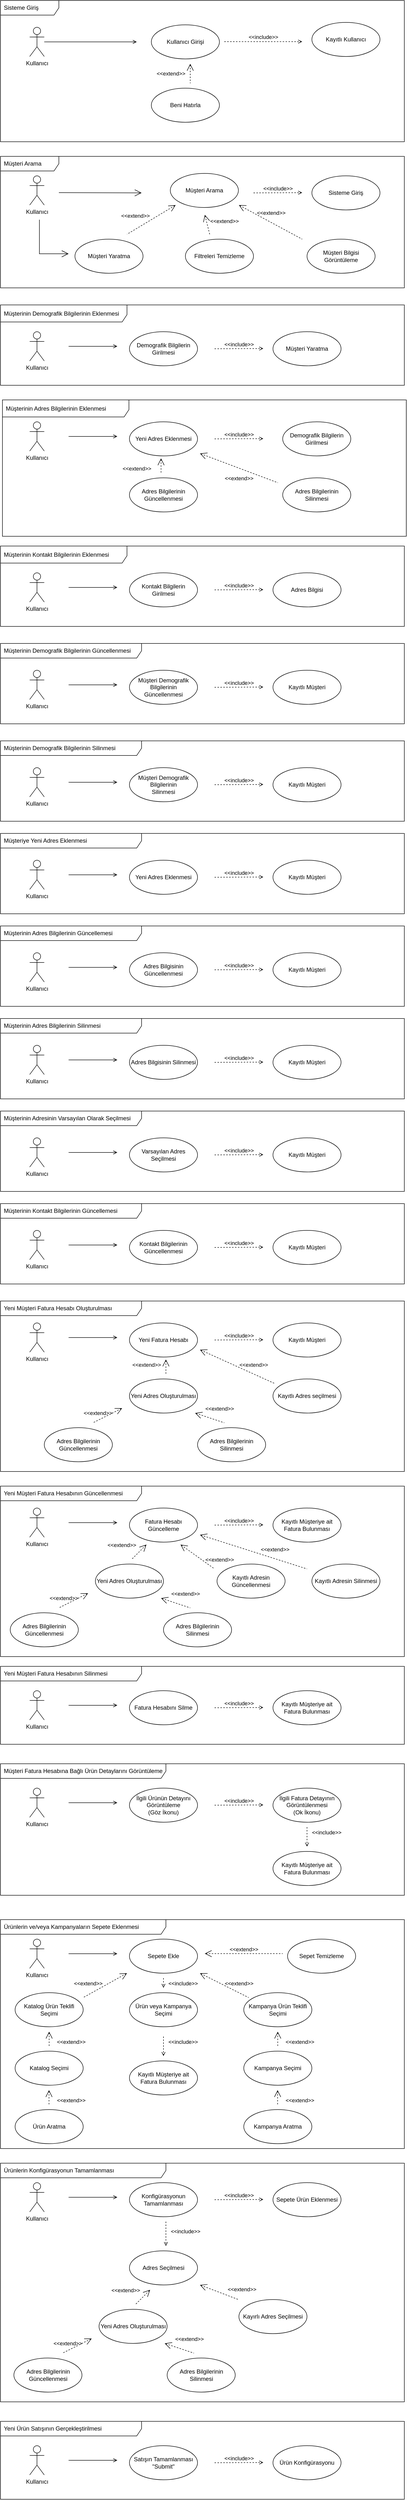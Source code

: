 <mxfile version="20.7.2" type="github">
  <diagram id="ET5Hn8V05vsVDeW5QQIa" name="Page-1">
    <mxGraphModel dx="1509" dy="2944" grid="1" gridSize="10" guides="1" tooltips="1" connect="1" arrows="1" fold="1" page="1" pageScale="1" pageWidth="850" pageHeight="1100" math="0" shadow="0">
      <root>
        <mxCell id="0" />
        <mxCell id="1" parent="0" />
        <mxCell id="RHdUkswQdlGe0OStJKvr-196" value="Yeni Ürün Satışının Gerçekleştirilmesi" style="shape=umlFrame;whiteSpace=wrap;html=1;width=290;height=30;boundedLbl=1;verticalAlign=middle;align=left;spacingLeft=5;" vertex="1" parent="1">
          <mxGeometry x="10" y="2800" width="830" height="160" as="geometry" />
        </mxCell>
        <mxCell id="RHdUkswQdlGe0OStJKvr-136" value="Müşteri Fatura Hesabına Bağlı Ürün Detaylarını Görüntüleme" style="shape=umlFrame;whiteSpace=wrap;html=1;width=340;height=30;boundedLbl=1;verticalAlign=middle;align=left;spacingLeft=5;" vertex="1" parent="1">
          <mxGeometry x="10" y="1450" width="830" height="270" as="geometry" />
        </mxCell>
        <mxCell id="RHdUkswQdlGe0OStJKvr-27" value="Müşterinin Demografik Bilgilerinin Eklenmesi" style="shape=umlFrame;whiteSpace=wrap;html=1;width=260;height=35;boundedLbl=1;verticalAlign=middle;align=left;spacingLeft=5;" vertex="1" parent="1">
          <mxGeometry x="10" y="-1545" width="830" height="165" as="geometry" />
        </mxCell>
        <mxCell id="RHdUkswQdlGe0OStJKvr-33" value="Müşterinin Adres Bilgilerinin Eklenmesi" style="shape=umlFrame;whiteSpace=wrap;html=1;width=260;height=35;boundedLbl=1;verticalAlign=middle;align=left;spacingLeft=5;" vertex="1" parent="1">
          <mxGeometry x="14" y="-1350" width="830" height="280" as="geometry" />
        </mxCell>
        <mxCell id="RHdUkswQdlGe0OStJKvr-1" value="Sisteme Giriş" style="shape=umlFrame;whiteSpace=wrap;html=1;width=120;height=30;boundedLbl=1;verticalAlign=middle;align=left;spacingLeft=5;" vertex="1" parent="1">
          <mxGeometry x="10" y="-2170" width="830" height="290" as="geometry" />
        </mxCell>
        <mxCell id="RHdUkswQdlGe0OStJKvr-2" style="edgeStyle=orthogonalEdgeStyle;rounded=0;orthogonalLoop=1;jettySize=auto;html=1;endArrow=open;endFill=0;" edge="1" parent="1" source="RHdUkswQdlGe0OStJKvr-3">
          <mxGeometry relative="1" as="geometry">
            <mxPoint x="290" y="-2085" as="targetPoint" />
          </mxGeometry>
        </mxCell>
        <mxCell id="RHdUkswQdlGe0OStJKvr-3" value="Kullanıcı" style="shape=umlActor;verticalLabelPosition=bottom;verticalAlign=top;html=1;" vertex="1" parent="1">
          <mxGeometry x="70" y="-2115" width="30" height="60" as="geometry" />
        </mxCell>
        <mxCell id="RHdUkswQdlGe0OStJKvr-6" value="&amp;lt;&amp;lt;extend&amp;gt;&amp;gt;" style="edgeStyle=none;html=1;startArrow=open;endArrow=none;startSize=12;verticalAlign=bottom;dashed=1;labelBackgroundColor=none;rounded=0;" edge="1" parent="1">
          <mxGeometry x="0.5" y="-40" width="160" relative="1" as="geometry">
            <mxPoint x="400" y="-2040" as="sourcePoint" />
            <mxPoint x="400" y="-2000" as="targetPoint" />
            <mxPoint y="-1" as="offset" />
          </mxGeometry>
        </mxCell>
        <mxCell id="RHdUkswQdlGe0OStJKvr-9" value="Müşteri Arama" style="shape=umlFrame;whiteSpace=wrap;html=1;width=120;height=30;boundedLbl=1;verticalAlign=middle;align=left;spacingLeft=5;" vertex="1" parent="1">
          <mxGeometry x="10" y="-1850" width="830" height="270" as="geometry" />
        </mxCell>
        <mxCell id="RHdUkswQdlGe0OStJKvr-10" value="Kullanıcı" style="shape=umlActor;verticalLabelPosition=bottom;verticalAlign=top;html=1;" vertex="1" parent="1">
          <mxGeometry x="70" y="-1810" width="30" height="60" as="geometry" />
        </mxCell>
        <mxCell id="RHdUkswQdlGe0OStJKvr-11" value="Müşteri Arama" style="ellipse;whiteSpace=wrap;html=1;" vertex="1" parent="1">
          <mxGeometry x="359" y="-1815" width="140" height="70" as="geometry" />
        </mxCell>
        <mxCell id="RHdUkswQdlGe0OStJKvr-12" value="Müşteri Yaratma" style="ellipse;whiteSpace=wrap;html=1;" vertex="1" parent="1">
          <mxGeometry x="163" y="-1680" width="140" height="70" as="geometry" />
        </mxCell>
        <mxCell id="RHdUkswQdlGe0OStJKvr-13" value="" style="endArrow=open;endFill=1;endSize=12;html=1;rounded=0;" edge="1" parent="1">
          <mxGeometry width="160" relative="1" as="geometry">
            <mxPoint x="130" y="-1775.5" as="sourcePoint" />
            <mxPoint x="300" y="-1775" as="targetPoint" />
          </mxGeometry>
        </mxCell>
        <mxCell id="RHdUkswQdlGe0OStJKvr-14" value="&amp;lt;&amp;lt;extend&amp;gt;&amp;gt;" style="edgeStyle=none;html=1;startArrow=open;endArrow=none;startSize=12;verticalAlign=bottom;dashed=1;labelBackgroundColor=none;rounded=0;" edge="1" parent="1">
          <mxGeometry x="0.489" y="-16" width="160" relative="1" as="geometry">
            <mxPoint x="370" y="-1750" as="sourcePoint" />
            <mxPoint x="270" y="-1690" as="targetPoint" />
            <mxPoint as="offset" />
          </mxGeometry>
        </mxCell>
        <mxCell id="RHdUkswQdlGe0OStJKvr-15" value="Sisteme Giriş" style="ellipse;whiteSpace=wrap;html=1;" vertex="1" parent="1">
          <mxGeometry x="650" y="-1810" width="140" height="70" as="geometry" />
        </mxCell>
        <mxCell id="RHdUkswQdlGe0OStJKvr-16" value="&amp;lt;&amp;lt;include&amp;gt;&amp;gt;" style="html=1;verticalAlign=bottom;labelBackgroundColor=none;endArrow=open;endFill=0;dashed=1;rounded=0;" edge="1" parent="1">
          <mxGeometry width="160" relative="1" as="geometry">
            <mxPoint x="530" y="-1775" as="sourcePoint" />
            <mxPoint x="630" y="-1775.5" as="targetPoint" />
          </mxGeometry>
        </mxCell>
        <mxCell id="RHdUkswQdlGe0OStJKvr-17" value="Müşteri Bilgisi Görüntüleme" style="ellipse;whiteSpace=wrap;html=1;" vertex="1" parent="1">
          <mxGeometry x="640" y="-1680" width="140" height="70" as="geometry" />
        </mxCell>
        <mxCell id="RHdUkswQdlGe0OStJKvr-18" value="&amp;lt;&amp;lt;extend&amp;gt;&amp;gt;" style="edgeStyle=none;html=1;startArrow=open;endArrow=none;startSize=12;verticalAlign=bottom;dashed=1;labelBackgroundColor=none;rounded=0;" edge="1" parent="1">
          <mxGeometry x="-0.053" y="9" width="160" relative="1" as="geometry">
            <mxPoint x="500" y="-1750" as="sourcePoint" />
            <mxPoint x="630" y="-1680" as="targetPoint" />
            <mxPoint as="offset" />
          </mxGeometry>
        </mxCell>
        <mxCell id="RHdUkswQdlGe0OStJKvr-19" value="Filtreleri Temizleme" style="ellipse;whiteSpace=wrap;html=1;" vertex="1" parent="1">
          <mxGeometry x="390" y="-1680" width="140" height="70" as="geometry" />
        </mxCell>
        <mxCell id="RHdUkswQdlGe0OStJKvr-20" value="&amp;lt;&amp;lt;extend&amp;gt;&amp;gt;" style="edgeStyle=none;html=1;startArrow=open;endArrow=none;startSize=12;verticalAlign=bottom;dashed=1;labelBackgroundColor=none;rounded=0;" edge="1" parent="1">
          <mxGeometry x="0.51" y="33" width="160" relative="1" as="geometry">
            <mxPoint x="430" y="-1730" as="sourcePoint" />
            <mxPoint x="440" y="-1690" as="targetPoint" />
            <mxPoint as="offset" />
          </mxGeometry>
        </mxCell>
        <mxCell id="RHdUkswQdlGe0OStJKvr-21" value="" style="endArrow=open;endFill=1;endSize=12;html=1;rounded=0;" edge="1" parent="1">
          <mxGeometry width="160" relative="1" as="geometry">
            <mxPoint x="90" y="-1720" as="sourcePoint" />
            <mxPoint x="150" y="-1650" as="targetPoint" />
            <Array as="points">
              <mxPoint x="90" y="-1650" />
            </Array>
          </mxGeometry>
        </mxCell>
        <mxCell id="RHdUkswQdlGe0OStJKvr-22" value="Kullanıcı" style="shape=umlActor;verticalLabelPosition=bottom;verticalAlign=top;html=1;" vertex="1" parent="1">
          <mxGeometry x="70" y="-1490" width="30" height="60" as="geometry" />
        </mxCell>
        <mxCell id="RHdUkswQdlGe0OStJKvr-23" value="Demografik Bilgilerin Girilmesi" style="ellipse;whiteSpace=wrap;html=1;" vertex="1" parent="1">
          <mxGeometry x="275" y="-1490" width="140" height="70" as="geometry" />
        </mxCell>
        <mxCell id="RHdUkswQdlGe0OStJKvr-24" value="Müşteri Yaratma" style="ellipse;whiteSpace=wrap;html=1;" vertex="1" parent="1">
          <mxGeometry x="570" y="-1490" width="140" height="70" as="geometry" />
        </mxCell>
        <mxCell id="RHdUkswQdlGe0OStJKvr-25" value="&amp;lt;&amp;lt;include&amp;gt;&amp;gt;" style="html=1;verticalAlign=bottom;labelBackgroundColor=none;endArrow=open;endFill=0;dashed=1;rounded=0;" edge="1" parent="1">
          <mxGeometry width="160" relative="1" as="geometry">
            <mxPoint x="450" y="-1455" as="sourcePoint" />
            <mxPoint x="550" y="-1455.5" as="targetPoint" />
          </mxGeometry>
        </mxCell>
        <mxCell id="RHdUkswQdlGe0OStJKvr-26" style="edgeStyle=orthogonalEdgeStyle;rounded=0;orthogonalLoop=1;jettySize=auto;html=1;endArrow=open;endFill=0;" edge="1" parent="1">
          <mxGeometry relative="1" as="geometry">
            <mxPoint x="150" y="-1460" as="sourcePoint" />
            <mxPoint x="250" y="-1460" as="targetPoint" />
            <Array as="points">
              <mxPoint x="190" y="-1460" />
              <mxPoint x="190" y="-1460" />
            </Array>
          </mxGeometry>
        </mxCell>
        <mxCell id="RHdUkswQdlGe0OStJKvr-28" value="Kullanıcı" style="shape=umlActor;verticalLabelPosition=bottom;verticalAlign=top;html=1;" vertex="1" parent="1">
          <mxGeometry x="70" y="-1305" width="30" height="60" as="geometry" />
        </mxCell>
        <mxCell id="RHdUkswQdlGe0OStJKvr-29" value="Yeni Adres Eklenmesi" style="ellipse;whiteSpace=wrap;html=1;" vertex="1" parent="1">
          <mxGeometry x="275" y="-1305" width="140" height="70" as="geometry" />
        </mxCell>
        <mxCell id="RHdUkswQdlGe0OStJKvr-31" value="&amp;lt;&amp;lt;include&amp;gt;&amp;gt;" style="html=1;verticalAlign=bottom;labelBackgroundColor=none;endArrow=open;endFill=0;dashed=1;rounded=0;" edge="1" parent="1">
          <mxGeometry width="160" relative="1" as="geometry">
            <mxPoint x="450" y="-1270" as="sourcePoint" />
            <mxPoint x="550" y="-1270.5" as="targetPoint" />
          </mxGeometry>
        </mxCell>
        <mxCell id="RHdUkswQdlGe0OStJKvr-32" style="edgeStyle=orthogonalEdgeStyle;rounded=0;orthogonalLoop=1;jettySize=auto;html=1;endArrow=open;endFill=0;" edge="1" parent="1">
          <mxGeometry relative="1" as="geometry">
            <mxPoint x="150" y="-1275" as="sourcePoint" />
            <mxPoint x="250" y="-1275" as="targetPoint" />
            <Array as="points">
              <mxPoint x="190" y="-1275" />
              <mxPoint x="190" y="-1275" />
            </Array>
          </mxGeometry>
        </mxCell>
        <mxCell id="RHdUkswQdlGe0OStJKvr-34" value="Demografik Bilgilerin Girilmesi" style="ellipse;whiteSpace=wrap;html=1;" vertex="1" parent="1">
          <mxGeometry x="590" y="-1305" width="140" height="70" as="geometry" />
        </mxCell>
        <mxCell id="RHdUkswQdlGe0OStJKvr-35" value="Adres Bilgilerinin Güncellenmesi" style="ellipse;whiteSpace=wrap;html=1;" vertex="1" parent="1">
          <mxGeometry x="275" y="-1190" width="140" height="70" as="geometry" />
        </mxCell>
        <mxCell id="RHdUkswQdlGe0OStJKvr-36" value="Adres Bilgilerinin Silinmesi" style="ellipse;whiteSpace=wrap;html=1;" vertex="1" parent="1">
          <mxGeometry x="590" y="-1190" width="140" height="70" as="geometry" />
        </mxCell>
        <mxCell id="RHdUkswQdlGe0OStJKvr-38" value="&amp;lt;&amp;lt;extend&amp;gt;&amp;gt;" style="edgeStyle=none;html=1;startArrow=open;endArrow=none;startSize=12;verticalAlign=bottom;dashed=1;labelBackgroundColor=none;rounded=0;" edge="1" parent="1">
          <mxGeometry x="1" y="-50" width="160" relative="1" as="geometry">
            <mxPoint x="340" y="-1230" as="sourcePoint" />
            <mxPoint x="340" y="-1200" as="targetPoint" />
            <mxPoint as="offset" />
          </mxGeometry>
        </mxCell>
        <mxCell id="RHdUkswQdlGe0OStJKvr-40" value="&amp;lt;&amp;lt;extend&amp;gt;&amp;gt;" style="edgeStyle=none;html=1;startArrow=open;endArrow=none;startSize=12;verticalAlign=bottom;dashed=1;labelBackgroundColor=none;rounded=0;" edge="1" parent="1">
          <mxGeometry x="0.123" y="-28" width="160" relative="1" as="geometry">
            <mxPoint x="420" y="-1240" as="sourcePoint" />
            <mxPoint x="580" y="-1180" as="targetPoint" />
            <mxPoint as="offset" />
          </mxGeometry>
        </mxCell>
        <mxCell id="RHdUkswQdlGe0OStJKvr-41" value="Müşterinin Kontakt Bilgilerinin Eklenmesi" style="shape=umlFrame;whiteSpace=wrap;html=1;width=260;height=35;boundedLbl=1;verticalAlign=middle;align=left;spacingLeft=5;" vertex="1" parent="1">
          <mxGeometry x="10" y="-1050" width="830" height="165" as="geometry" />
        </mxCell>
        <mxCell id="RHdUkswQdlGe0OStJKvr-42" value="Kullanıcı" style="shape=umlActor;verticalLabelPosition=bottom;verticalAlign=top;html=1;" vertex="1" parent="1">
          <mxGeometry x="70" y="-995" width="30" height="60" as="geometry" />
        </mxCell>
        <mxCell id="RHdUkswQdlGe0OStJKvr-43" value="Kontakt Bilgilerin Girilmesi" style="ellipse;whiteSpace=wrap;html=1;" vertex="1" parent="1">
          <mxGeometry x="275" y="-995" width="140" height="70" as="geometry" />
        </mxCell>
        <mxCell id="RHdUkswQdlGe0OStJKvr-44" value="Adres Bilgisi" style="ellipse;whiteSpace=wrap;html=1;" vertex="1" parent="1">
          <mxGeometry x="570" y="-995" width="140" height="70" as="geometry" />
        </mxCell>
        <mxCell id="RHdUkswQdlGe0OStJKvr-45" value="&amp;lt;&amp;lt;include&amp;gt;&amp;gt;" style="html=1;verticalAlign=bottom;labelBackgroundColor=none;endArrow=open;endFill=0;dashed=1;rounded=0;" edge="1" parent="1">
          <mxGeometry width="160" relative="1" as="geometry">
            <mxPoint x="450" y="-960" as="sourcePoint" />
            <mxPoint x="550" y="-960.5" as="targetPoint" />
          </mxGeometry>
        </mxCell>
        <mxCell id="RHdUkswQdlGe0OStJKvr-46" style="edgeStyle=orthogonalEdgeStyle;rounded=0;orthogonalLoop=1;jettySize=auto;html=1;endArrow=open;endFill=0;" edge="1" parent="1">
          <mxGeometry relative="1" as="geometry">
            <mxPoint x="150" y="-965" as="sourcePoint" />
            <mxPoint x="250" y="-965" as="targetPoint" />
            <Array as="points">
              <mxPoint x="190" y="-965" />
              <mxPoint x="190" y="-965" />
            </Array>
          </mxGeometry>
        </mxCell>
        <mxCell id="RHdUkswQdlGe0OStJKvr-47" value="Müşterinin Demografik Bilgilerinin Güncellenmesi" style="shape=umlFrame;whiteSpace=wrap;html=1;width=290;height=30;boundedLbl=1;verticalAlign=middle;align=left;spacingLeft=5;" vertex="1" parent="1">
          <mxGeometry x="10" y="-850" width="830" height="165" as="geometry" />
        </mxCell>
        <mxCell id="RHdUkswQdlGe0OStJKvr-48" value="Kullanıcı" style="shape=umlActor;verticalLabelPosition=bottom;verticalAlign=top;html=1;" vertex="1" parent="1">
          <mxGeometry x="70" y="-795" width="30" height="60" as="geometry" />
        </mxCell>
        <mxCell id="RHdUkswQdlGe0OStJKvr-49" value="Müşteri Demografik Bilgilerinin &lt;br&gt;Güncellenmesi" style="ellipse;whiteSpace=wrap;html=1;" vertex="1" parent="1">
          <mxGeometry x="275" y="-795" width="140" height="70" as="geometry" />
        </mxCell>
        <mxCell id="RHdUkswQdlGe0OStJKvr-50" value="Kayıtlı Müşteri" style="ellipse;whiteSpace=wrap;html=1;" vertex="1" parent="1">
          <mxGeometry x="570" y="-795" width="140" height="70" as="geometry" />
        </mxCell>
        <mxCell id="RHdUkswQdlGe0OStJKvr-51" value="&amp;lt;&amp;lt;include&amp;gt;&amp;gt;" style="html=1;verticalAlign=bottom;labelBackgroundColor=none;endArrow=open;endFill=0;dashed=1;rounded=0;" edge="1" parent="1">
          <mxGeometry width="160" relative="1" as="geometry">
            <mxPoint x="450" y="-760" as="sourcePoint" />
            <mxPoint x="550" y="-760.5" as="targetPoint" />
          </mxGeometry>
        </mxCell>
        <mxCell id="RHdUkswQdlGe0OStJKvr-52" style="edgeStyle=orthogonalEdgeStyle;rounded=0;orthogonalLoop=1;jettySize=auto;html=1;endArrow=open;endFill=0;" edge="1" parent="1">
          <mxGeometry relative="1" as="geometry">
            <mxPoint x="150" y="-765" as="sourcePoint" />
            <mxPoint x="250" y="-765" as="targetPoint" />
            <Array as="points">
              <mxPoint x="190" y="-765" />
              <mxPoint x="190" y="-765" />
            </Array>
          </mxGeometry>
        </mxCell>
        <mxCell id="RHdUkswQdlGe0OStJKvr-53" value="Müşterinin Demografik Bilgilerinin Silinmesi" style="shape=umlFrame;whiteSpace=wrap;html=1;width=290;height=30;boundedLbl=1;verticalAlign=middle;align=left;spacingLeft=5;" vertex="1" parent="1">
          <mxGeometry x="10" y="-650" width="830" height="165" as="geometry" />
        </mxCell>
        <mxCell id="RHdUkswQdlGe0OStJKvr-54" value="Kullanıcı" style="shape=umlActor;verticalLabelPosition=bottom;verticalAlign=top;html=1;" vertex="1" parent="1">
          <mxGeometry x="70" y="-595" width="30" height="60" as="geometry" />
        </mxCell>
        <mxCell id="RHdUkswQdlGe0OStJKvr-55" value="Müşteri Demografik Bilgilerinin &lt;br&gt;Silinmesi" style="ellipse;whiteSpace=wrap;html=1;" vertex="1" parent="1">
          <mxGeometry x="275" y="-595" width="140" height="70" as="geometry" />
        </mxCell>
        <mxCell id="RHdUkswQdlGe0OStJKvr-56" value="Kayıtlı Müşteri" style="ellipse;whiteSpace=wrap;html=1;" vertex="1" parent="1">
          <mxGeometry x="570" y="-595" width="140" height="70" as="geometry" />
        </mxCell>
        <mxCell id="RHdUkswQdlGe0OStJKvr-57" value="&amp;lt;&amp;lt;include&amp;gt;&amp;gt;" style="html=1;verticalAlign=bottom;labelBackgroundColor=none;endArrow=open;endFill=0;dashed=1;rounded=0;" edge="1" parent="1">
          <mxGeometry width="160" relative="1" as="geometry">
            <mxPoint x="450" y="-560" as="sourcePoint" />
            <mxPoint x="550" y="-560.5" as="targetPoint" />
          </mxGeometry>
        </mxCell>
        <mxCell id="RHdUkswQdlGe0OStJKvr-58" style="edgeStyle=orthogonalEdgeStyle;rounded=0;orthogonalLoop=1;jettySize=auto;html=1;endArrow=open;endFill=0;" edge="1" parent="1">
          <mxGeometry relative="1" as="geometry">
            <mxPoint x="150" y="-565" as="sourcePoint" />
            <mxPoint x="250" y="-565" as="targetPoint" />
            <Array as="points">
              <mxPoint x="190" y="-565" />
              <mxPoint x="190" y="-565" />
            </Array>
          </mxGeometry>
        </mxCell>
        <mxCell id="RHdUkswQdlGe0OStJKvr-59" value="Müşteriye Yeni Adres Eklenmesi" style="shape=umlFrame;whiteSpace=wrap;html=1;width=290;height=30;boundedLbl=1;verticalAlign=middle;align=left;spacingLeft=5;" vertex="1" parent="1">
          <mxGeometry x="10" y="-460" width="830" height="165" as="geometry" />
        </mxCell>
        <mxCell id="RHdUkswQdlGe0OStJKvr-60" value="Kullanıcı" style="shape=umlActor;verticalLabelPosition=bottom;verticalAlign=top;html=1;" vertex="1" parent="1">
          <mxGeometry x="70" y="-405" width="30" height="60" as="geometry" />
        </mxCell>
        <mxCell id="RHdUkswQdlGe0OStJKvr-61" value="Yeni Adres Eklenmesi" style="ellipse;whiteSpace=wrap;html=1;" vertex="1" parent="1">
          <mxGeometry x="275" y="-405" width="140" height="70" as="geometry" />
        </mxCell>
        <mxCell id="RHdUkswQdlGe0OStJKvr-62" value="Kayıtlı Müşteri" style="ellipse;whiteSpace=wrap;html=1;" vertex="1" parent="1">
          <mxGeometry x="570" y="-405" width="140" height="70" as="geometry" />
        </mxCell>
        <mxCell id="RHdUkswQdlGe0OStJKvr-63" value="&amp;lt;&amp;lt;include&amp;gt;&amp;gt;" style="html=1;verticalAlign=bottom;labelBackgroundColor=none;endArrow=open;endFill=0;dashed=1;rounded=0;" edge="1" parent="1">
          <mxGeometry width="160" relative="1" as="geometry">
            <mxPoint x="450" y="-370" as="sourcePoint" />
            <mxPoint x="550" y="-370.5" as="targetPoint" />
          </mxGeometry>
        </mxCell>
        <mxCell id="RHdUkswQdlGe0OStJKvr-64" style="edgeStyle=orthogonalEdgeStyle;rounded=0;orthogonalLoop=1;jettySize=auto;html=1;endArrow=open;endFill=0;" edge="1" parent="1">
          <mxGeometry relative="1" as="geometry">
            <mxPoint x="150" y="-375" as="sourcePoint" />
            <mxPoint x="250" y="-375" as="targetPoint" />
            <Array as="points">
              <mxPoint x="190" y="-375" />
              <mxPoint x="190" y="-375" />
            </Array>
          </mxGeometry>
        </mxCell>
        <mxCell id="RHdUkswQdlGe0OStJKvr-71" value="Müşterinin Adres Bilgilerinin Güncellemesi" style="shape=umlFrame;whiteSpace=wrap;html=1;width=290;height=30;boundedLbl=1;verticalAlign=middle;align=left;spacingLeft=5;" vertex="1" parent="1">
          <mxGeometry x="10" y="-270" width="830" height="165" as="geometry" />
        </mxCell>
        <mxCell id="RHdUkswQdlGe0OStJKvr-72" value="Kullanıcı" style="shape=umlActor;verticalLabelPosition=bottom;verticalAlign=top;html=1;" vertex="1" parent="1">
          <mxGeometry x="70" y="-215" width="30" height="60" as="geometry" />
        </mxCell>
        <mxCell id="RHdUkswQdlGe0OStJKvr-73" value="Adres Bilgisinin Güncellenmesi" style="ellipse;whiteSpace=wrap;html=1;" vertex="1" parent="1">
          <mxGeometry x="275" y="-215" width="140" height="70" as="geometry" />
        </mxCell>
        <mxCell id="RHdUkswQdlGe0OStJKvr-74" value="Kayıtlı Müşteri" style="ellipse;whiteSpace=wrap;html=1;" vertex="1" parent="1">
          <mxGeometry x="570" y="-215" width="140" height="70" as="geometry" />
        </mxCell>
        <mxCell id="RHdUkswQdlGe0OStJKvr-75" value="&amp;lt;&amp;lt;include&amp;gt;&amp;gt;" style="html=1;verticalAlign=bottom;labelBackgroundColor=none;endArrow=open;endFill=0;dashed=1;rounded=0;" edge="1" parent="1">
          <mxGeometry width="160" relative="1" as="geometry">
            <mxPoint x="450" y="-180" as="sourcePoint" />
            <mxPoint x="550" y="-180.5" as="targetPoint" />
          </mxGeometry>
        </mxCell>
        <mxCell id="RHdUkswQdlGe0OStJKvr-76" style="edgeStyle=orthogonalEdgeStyle;rounded=0;orthogonalLoop=1;jettySize=auto;html=1;endArrow=open;endFill=0;" edge="1" parent="1">
          <mxGeometry relative="1" as="geometry">
            <mxPoint x="150" y="-185" as="sourcePoint" />
            <mxPoint x="250" y="-185" as="targetPoint" />
            <Array as="points">
              <mxPoint x="190" y="-185" />
              <mxPoint x="190" y="-185" />
            </Array>
          </mxGeometry>
        </mxCell>
        <mxCell id="RHdUkswQdlGe0OStJKvr-77" value="Müşterinin Adres Bilgilerinin Silinmesi" style="shape=umlFrame;whiteSpace=wrap;html=1;width=290;height=30;boundedLbl=1;verticalAlign=middle;align=left;spacingLeft=5;" vertex="1" parent="1">
          <mxGeometry x="10" y="-80" width="830" height="165" as="geometry" />
        </mxCell>
        <mxCell id="RHdUkswQdlGe0OStJKvr-78" value="Kullanıcı" style="shape=umlActor;verticalLabelPosition=bottom;verticalAlign=top;html=1;" vertex="1" parent="1">
          <mxGeometry x="70" y="-25" width="30" height="60" as="geometry" />
        </mxCell>
        <mxCell id="RHdUkswQdlGe0OStJKvr-79" value="Adres Bilgisinin Silinmesi" style="ellipse;whiteSpace=wrap;html=1;" vertex="1" parent="1">
          <mxGeometry x="275" y="-25" width="140" height="70" as="geometry" />
        </mxCell>
        <mxCell id="RHdUkswQdlGe0OStJKvr-80" value="Kayıtlı Müşteri" style="ellipse;whiteSpace=wrap;html=1;" vertex="1" parent="1">
          <mxGeometry x="570" y="-25" width="140" height="70" as="geometry" />
        </mxCell>
        <mxCell id="RHdUkswQdlGe0OStJKvr-81" value="&amp;lt;&amp;lt;include&amp;gt;&amp;gt;" style="html=1;verticalAlign=bottom;labelBackgroundColor=none;endArrow=open;endFill=0;dashed=1;rounded=0;" edge="1" parent="1">
          <mxGeometry width="160" relative="1" as="geometry">
            <mxPoint x="450" y="10" as="sourcePoint" />
            <mxPoint x="550" y="9.5" as="targetPoint" />
          </mxGeometry>
        </mxCell>
        <mxCell id="RHdUkswQdlGe0OStJKvr-82" style="edgeStyle=orthogonalEdgeStyle;rounded=0;orthogonalLoop=1;jettySize=auto;html=1;endArrow=open;endFill=0;" edge="1" parent="1">
          <mxGeometry relative="1" as="geometry">
            <mxPoint x="150" y="5" as="sourcePoint" />
            <mxPoint x="250" y="5" as="targetPoint" />
            <Array as="points">
              <mxPoint x="190" y="5" />
              <mxPoint x="190" y="5" />
            </Array>
          </mxGeometry>
        </mxCell>
        <mxCell id="RHdUkswQdlGe0OStJKvr-83" value="Müşterinin Adresinin Varsayılan Olarak Seçilmesi" style="shape=umlFrame;whiteSpace=wrap;html=1;width=290;height=30;boundedLbl=1;verticalAlign=middle;align=left;spacingLeft=5;" vertex="1" parent="1">
          <mxGeometry x="10" y="110" width="830" height="165" as="geometry" />
        </mxCell>
        <mxCell id="RHdUkswQdlGe0OStJKvr-84" value="Kullanıcı" style="shape=umlActor;verticalLabelPosition=bottom;verticalAlign=top;html=1;" vertex="1" parent="1">
          <mxGeometry x="70" y="165" width="30" height="60" as="geometry" />
        </mxCell>
        <mxCell id="RHdUkswQdlGe0OStJKvr-85" value="Varsayılan Adres Seçilmesi" style="ellipse;whiteSpace=wrap;html=1;" vertex="1" parent="1">
          <mxGeometry x="275" y="165" width="140" height="70" as="geometry" />
        </mxCell>
        <mxCell id="RHdUkswQdlGe0OStJKvr-86" value="Kayıtlı Müşteri" style="ellipse;whiteSpace=wrap;html=1;" vertex="1" parent="1">
          <mxGeometry x="570" y="165" width="140" height="70" as="geometry" />
        </mxCell>
        <mxCell id="RHdUkswQdlGe0OStJKvr-87" value="&amp;lt;&amp;lt;include&amp;gt;&amp;gt;" style="html=1;verticalAlign=bottom;labelBackgroundColor=none;endArrow=open;endFill=0;dashed=1;rounded=0;" edge="1" parent="1">
          <mxGeometry width="160" relative="1" as="geometry">
            <mxPoint x="450" y="200" as="sourcePoint" />
            <mxPoint x="550" y="199.5" as="targetPoint" />
          </mxGeometry>
        </mxCell>
        <mxCell id="RHdUkswQdlGe0OStJKvr-88" style="edgeStyle=orthogonalEdgeStyle;rounded=0;orthogonalLoop=1;jettySize=auto;html=1;endArrow=open;endFill=0;" edge="1" parent="1">
          <mxGeometry relative="1" as="geometry">
            <mxPoint x="150" y="195" as="sourcePoint" />
            <mxPoint x="250" y="195" as="targetPoint" />
            <Array as="points">
              <mxPoint x="190" y="195" />
              <mxPoint x="190" y="195" />
            </Array>
          </mxGeometry>
        </mxCell>
        <mxCell id="RHdUkswQdlGe0OStJKvr-89" value="Müşterinin Kontakt Bilgilerinin Güncellemesi" style="shape=umlFrame;whiteSpace=wrap;html=1;width=290;height=30;boundedLbl=1;verticalAlign=middle;align=left;spacingLeft=5;" vertex="1" parent="1">
          <mxGeometry x="10" y="300" width="830" height="165" as="geometry" />
        </mxCell>
        <mxCell id="RHdUkswQdlGe0OStJKvr-90" value="Kullanıcı" style="shape=umlActor;verticalLabelPosition=bottom;verticalAlign=top;html=1;" vertex="1" parent="1">
          <mxGeometry x="70" y="355" width="30" height="60" as="geometry" />
        </mxCell>
        <mxCell id="RHdUkswQdlGe0OStJKvr-91" value="Kontakt Bilgilerinin Güncellenmesi" style="ellipse;whiteSpace=wrap;html=1;" vertex="1" parent="1">
          <mxGeometry x="275" y="355" width="140" height="70" as="geometry" />
        </mxCell>
        <mxCell id="RHdUkswQdlGe0OStJKvr-92" value="Kayıtlı Müşteri" style="ellipse;whiteSpace=wrap;html=1;" vertex="1" parent="1">
          <mxGeometry x="570" y="355" width="140" height="70" as="geometry" />
        </mxCell>
        <mxCell id="RHdUkswQdlGe0OStJKvr-93" value="&amp;lt;&amp;lt;include&amp;gt;&amp;gt;" style="html=1;verticalAlign=bottom;labelBackgroundColor=none;endArrow=open;endFill=0;dashed=1;rounded=0;" edge="1" parent="1">
          <mxGeometry width="160" relative="1" as="geometry">
            <mxPoint x="450" y="390" as="sourcePoint" />
            <mxPoint x="550" y="389.5" as="targetPoint" />
          </mxGeometry>
        </mxCell>
        <mxCell id="RHdUkswQdlGe0OStJKvr-94" style="edgeStyle=orthogonalEdgeStyle;rounded=0;orthogonalLoop=1;jettySize=auto;html=1;endArrow=open;endFill=0;" edge="1" parent="1">
          <mxGeometry relative="1" as="geometry">
            <mxPoint x="150" y="385" as="sourcePoint" />
            <mxPoint x="250" y="385" as="targetPoint" />
            <Array as="points">
              <mxPoint x="190" y="385" />
              <mxPoint x="190" y="385" />
            </Array>
          </mxGeometry>
        </mxCell>
        <mxCell id="RHdUkswQdlGe0OStJKvr-95" value="Yeni Müşteri Fatura Hesabı Oluşturulması" style="shape=umlFrame;whiteSpace=wrap;html=1;width=290;height=30;boundedLbl=1;verticalAlign=middle;align=left;spacingLeft=5;" vertex="1" parent="1">
          <mxGeometry x="10" y="500" width="830" height="350" as="geometry" />
        </mxCell>
        <mxCell id="RHdUkswQdlGe0OStJKvr-96" value="Kullanıcı" style="shape=umlActor;verticalLabelPosition=bottom;verticalAlign=top;html=1;" vertex="1" parent="1">
          <mxGeometry x="70" y="545" width="30" height="60" as="geometry" />
        </mxCell>
        <mxCell id="RHdUkswQdlGe0OStJKvr-97" value="Yeni Fatura Hesabı" style="ellipse;whiteSpace=wrap;html=1;" vertex="1" parent="1">
          <mxGeometry x="275" y="545" width="140" height="70" as="geometry" />
        </mxCell>
        <mxCell id="RHdUkswQdlGe0OStJKvr-98" value="Kayıtlı Müşteri" style="ellipse;whiteSpace=wrap;html=1;" vertex="1" parent="1">
          <mxGeometry x="570" y="545" width="140" height="70" as="geometry" />
        </mxCell>
        <mxCell id="RHdUkswQdlGe0OStJKvr-99" value="&amp;lt;&amp;lt;include&amp;gt;&amp;gt;" style="html=1;verticalAlign=bottom;labelBackgroundColor=none;endArrow=open;endFill=0;dashed=1;rounded=0;" edge="1" parent="1">
          <mxGeometry width="160" relative="1" as="geometry">
            <mxPoint x="450" y="580" as="sourcePoint" />
            <mxPoint x="550" y="579.5" as="targetPoint" />
          </mxGeometry>
        </mxCell>
        <mxCell id="RHdUkswQdlGe0OStJKvr-100" style="edgeStyle=orthogonalEdgeStyle;rounded=0;orthogonalLoop=1;jettySize=auto;html=1;endArrow=open;endFill=0;" edge="1" parent="1">
          <mxGeometry relative="1" as="geometry">
            <mxPoint x="150" y="575" as="sourcePoint" />
            <mxPoint x="250" y="575" as="targetPoint" />
            <Array as="points">
              <mxPoint x="190" y="575" />
              <mxPoint x="190" y="575" />
            </Array>
          </mxGeometry>
        </mxCell>
        <mxCell id="RHdUkswQdlGe0OStJKvr-101" value="Yeni Adres Oluşturulması" style="ellipse;whiteSpace=wrap;html=1;" vertex="1" parent="1">
          <mxGeometry x="275" y="660" width="140" height="70" as="geometry" />
        </mxCell>
        <mxCell id="RHdUkswQdlGe0OStJKvr-102" value="Kayıtlı Adres seçilmesi" style="ellipse;whiteSpace=wrap;html=1;" vertex="1" parent="1">
          <mxGeometry x="570" y="660" width="140" height="70" as="geometry" />
        </mxCell>
        <mxCell id="RHdUkswQdlGe0OStJKvr-103" value="Adres Bilgilerinin Güncellenmesi" style="ellipse;whiteSpace=wrap;html=1;" vertex="1" parent="1">
          <mxGeometry x="100" y="760" width="140" height="70" as="geometry" />
        </mxCell>
        <mxCell id="RHdUkswQdlGe0OStJKvr-104" value="Adres Bilgilerinin Silinmesi" style="ellipse;whiteSpace=wrap;html=1;" vertex="1" parent="1">
          <mxGeometry x="415" y="760" width="140" height="70" as="geometry" />
        </mxCell>
        <mxCell id="RHdUkswQdlGe0OStJKvr-105" value="&amp;lt;&amp;lt;extend&amp;gt;&amp;gt;" style="edgeStyle=none;html=1;startArrow=open;endArrow=none;startSize=12;verticalAlign=bottom;dashed=1;labelBackgroundColor=none;rounded=0;" edge="1" parent="1">
          <mxGeometry x="0.372" y="9" width="160" relative="1" as="geometry">
            <mxPoint x="420" y="600" as="sourcePoint" />
            <mxPoint x="575" y="670" as="targetPoint" />
            <mxPoint as="offset" />
          </mxGeometry>
        </mxCell>
        <mxCell id="RHdUkswQdlGe0OStJKvr-106" value="&amp;lt;&amp;lt;extend&amp;gt;&amp;gt;" style="edgeStyle=none;html=1;startArrow=open;endArrow=none;startSize=12;verticalAlign=bottom;dashed=1;labelBackgroundColor=none;rounded=0;" edge="1" parent="1">
          <mxGeometry x="0.5" y="16" width="160" relative="1" as="geometry">
            <mxPoint x="410" y="730" as="sourcePoint" />
            <mxPoint x="470" y="750" as="targetPoint" />
            <mxPoint as="offset" />
          </mxGeometry>
        </mxCell>
        <mxCell id="RHdUkswQdlGe0OStJKvr-107" value="&amp;lt;&amp;lt;extend&amp;gt;&amp;gt;" style="edgeStyle=none;html=1;startArrow=open;endArrow=none;startSize=12;verticalAlign=bottom;dashed=1;labelBackgroundColor=none;rounded=0;" edge="1" parent="1">
          <mxGeometry x="0.6" y="-4" width="160" relative="1" as="geometry">
            <mxPoint x="260" y="720" as="sourcePoint" />
            <mxPoint x="200" y="750" as="targetPoint" />
            <mxPoint y="-1" as="offset" />
          </mxGeometry>
        </mxCell>
        <mxCell id="RHdUkswQdlGe0OStJKvr-108" value="&amp;lt;&amp;lt;extend&amp;gt;&amp;gt;" style="edgeStyle=none;html=1;startArrow=open;endArrow=none;startSize=12;verticalAlign=bottom;dashed=1;labelBackgroundColor=none;rounded=0;" edge="1" parent="1">
          <mxGeometry x="0.333" y="-40" width="160" relative="1" as="geometry">
            <mxPoint x="350" y="620" as="sourcePoint" />
            <mxPoint x="350" y="650" as="targetPoint" />
            <mxPoint as="offset" />
          </mxGeometry>
        </mxCell>
        <mxCell id="RHdUkswQdlGe0OStJKvr-109" value="Yeni Müşteri Fatura Hesabının Güncellenmesi" style="shape=umlFrame;whiteSpace=wrap;html=1;width=290;height=30;boundedLbl=1;verticalAlign=middle;align=left;spacingLeft=5;" vertex="1" parent="1">
          <mxGeometry x="10" y="880" width="830" height="350" as="geometry" />
        </mxCell>
        <mxCell id="RHdUkswQdlGe0OStJKvr-110" value="Kullanıcı" style="shape=umlActor;verticalLabelPosition=bottom;verticalAlign=top;html=1;" vertex="1" parent="1">
          <mxGeometry x="70" y="925" width="30" height="60" as="geometry" />
        </mxCell>
        <mxCell id="RHdUkswQdlGe0OStJKvr-111" value="Fatura Hesabı Güncelleme" style="ellipse;whiteSpace=wrap;html=1;" vertex="1" parent="1">
          <mxGeometry x="275" y="925" width="140" height="70" as="geometry" />
        </mxCell>
        <mxCell id="RHdUkswQdlGe0OStJKvr-112" value="Kayıtlı Müşteriye ait Fatura Bulunması" style="ellipse;whiteSpace=wrap;html=1;" vertex="1" parent="1">
          <mxGeometry x="570" y="925" width="140" height="70" as="geometry" />
        </mxCell>
        <mxCell id="RHdUkswQdlGe0OStJKvr-113" value="&amp;lt;&amp;lt;include&amp;gt;&amp;gt;" style="html=1;verticalAlign=bottom;labelBackgroundColor=none;endArrow=open;endFill=0;dashed=1;rounded=0;" edge="1" parent="1">
          <mxGeometry width="160" relative="1" as="geometry">
            <mxPoint x="450" y="960" as="sourcePoint" />
            <mxPoint x="550" y="959.5" as="targetPoint" />
          </mxGeometry>
        </mxCell>
        <mxCell id="RHdUkswQdlGe0OStJKvr-114" style="edgeStyle=orthogonalEdgeStyle;rounded=0;orthogonalLoop=1;jettySize=auto;html=1;endArrow=open;endFill=0;" edge="1" parent="1">
          <mxGeometry relative="1" as="geometry">
            <mxPoint x="150" y="955" as="sourcePoint" />
            <mxPoint x="250" y="955" as="targetPoint" />
            <Array as="points">
              <mxPoint x="190" y="955" />
              <mxPoint x="190" y="955" />
            </Array>
          </mxGeometry>
        </mxCell>
        <mxCell id="RHdUkswQdlGe0OStJKvr-115" value="Yeni Adres Oluşturulması" style="ellipse;whiteSpace=wrap;html=1;" vertex="1" parent="1">
          <mxGeometry x="205" y="1040" width="140" height="70" as="geometry" />
        </mxCell>
        <mxCell id="RHdUkswQdlGe0OStJKvr-116" value="Kayıtlı Adresin Silinmesi" style="ellipse;whiteSpace=wrap;html=1;" vertex="1" parent="1">
          <mxGeometry x="650" y="1040" width="140" height="70" as="geometry" />
        </mxCell>
        <mxCell id="RHdUkswQdlGe0OStJKvr-117" value="Adres Bilgilerinin Güncellenmesi" style="ellipse;whiteSpace=wrap;html=1;" vertex="1" parent="1">
          <mxGeometry x="30" y="1140" width="140" height="70" as="geometry" />
        </mxCell>
        <mxCell id="RHdUkswQdlGe0OStJKvr-118" value="Adres Bilgilerinin Silinmesi" style="ellipse;whiteSpace=wrap;html=1;" vertex="1" parent="1">
          <mxGeometry x="345" y="1140" width="140" height="70" as="geometry" />
        </mxCell>
        <mxCell id="RHdUkswQdlGe0OStJKvr-119" value="&amp;lt;&amp;lt;extend&amp;gt;&amp;gt;" style="edgeStyle=none;html=1;startArrow=open;endArrow=none;startSize=12;verticalAlign=bottom;dashed=1;labelBackgroundColor=none;rounded=0;" edge="1" parent="1">
          <mxGeometry x="0.372" y="9" width="160" relative="1" as="geometry">
            <mxPoint x="420" y="980" as="sourcePoint" />
            <mxPoint x="640" y="1050" as="targetPoint" />
            <mxPoint as="offset" />
          </mxGeometry>
        </mxCell>
        <mxCell id="RHdUkswQdlGe0OStJKvr-120" value="&amp;lt;&amp;lt;extend&amp;gt;&amp;gt;" style="edgeStyle=none;html=1;startArrow=open;endArrow=none;startSize=12;verticalAlign=bottom;dashed=1;labelBackgroundColor=none;rounded=0;" edge="1" parent="1">
          <mxGeometry x="0.5" y="16" width="160" relative="1" as="geometry">
            <mxPoint x="340" y="1110" as="sourcePoint" />
            <mxPoint x="400" y="1130" as="targetPoint" />
            <mxPoint as="offset" />
          </mxGeometry>
        </mxCell>
        <mxCell id="RHdUkswQdlGe0OStJKvr-121" value="&amp;lt;&amp;lt;extend&amp;gt;&amp;gt;" style="edgeStyle=none;html=1;startArrow=open;endArrow=none;startSize=12;verticalAlign=bottom;dashed=1;labelBackgroundColor=none;rounded=0;" edge="1" parent="1">
          <mxGeometry x="0.6" y="-4" width="160" relative="1" as="geometry">
            <mxPoint x="190" y="1100" as="sourcePoint" />
            <mxPoint x="130" y="1130" as="targetPoint" />
            <mxPoint y="-1" as="offset" />
          </mxGeometry>
        </mxCell>
        <mxCell id="RHdUkswQdlGe0OStJKvr-122" value="&amp;lt;&amp;lt;extend&amp;gt;&amp;gt;" style="edgeStyle=none;html=1;startArrow=open;endArrow=none;startSize=12;verticalAlign=bottom;dashed=1;labelBackgroundColor=none;rounded=0;" edge="1" parent="1">
          <mxGeometry x="1" y="-28" width="160" relative="1" as="geometry">
            <mxPoint x="310" y="1000" as="sourcePoint" />
            <mxPoint x="280" y="1030" as="targetPoint" />
            <mxPoint x="-1" as="offset" />
          </mxGeometry>
        </mxCell>
        <mxCell id="RHdUkswQdlGe0OStJKvr-123" value="Kayıtlı Adresin Güncellenmesi" style="ellipse;whiteSpace=wrap;html=1;" vertex="1" parent="1">
          <mxGeometry x="455" y="1040" width="140" height="70" as="geometry" />
        </mxCell>
        <mxCell id="RHdUkswQdlGe0OStJKvr-124" value="&amp;lt;&amp;lt;extend&amp;gt;&amp;gt;" style="edgeStyle=none;html=1;startArrow=open;endArrow=none;startSize=12;verticalAlign=bottom;dashed=1;labelBackgroundColor=none;rounded=0;" edge="1" parent="1">
          <mxGeometry x="1" y="14" width="160" relative="1" as="geometry">
            <mxPoint x="380" y="1000" as="sourcePoint" />
            <mxPoint x="450" y="1050" as="targetPoint" />
            <mxPoint x="2" y="1" as="offset" />
          </mxGeometry>
        </mxCell>
        <mxCell id="RHdUkswQdlGe0OStJKvr-125" value="Kullanıcı" style="shape=umlActor;verticalLabelPosition=bottom;verticalAlign=top;html=1;" vertex="1" parent="1">
          <mxGeometry x="70" y="1300" width="30" height="60" as="geometry" />
        </mxCell>
        <mxCell id="RHdUkswQdlGe0OStJKvr-126" value="Fatura Hesabını Silme" style="ellipse;whiteSpace=wrap;html=1;" vertex="1" parent="1">
          <mxGeometry x="275" y="1300" width="140" height="70" as="geometry" />
        </mxCell>
        <mxCell id="RHdUkswQdlGe0OStJKvr-127" value="Kayıtlı Müşteriye ait Fatura Bulunması" style="ellipse;whiteSpace=wrap;html=1;" vertex="1" parent="1">
          <mxGeometry x="570" y="1300" width="140" height="70" as="geometry" />
        </mxCell>
        <mxCell id="RHdUkswQdlGe0OStJKvr-128" value="&amp;lt;&amp;lt;include&amp;gt;&amp;gt;" style="html=1;verticalAlign=bottom;labelBackgroundColor=none;endArrow=open;endFill=0;dashed=1;rounded=0;" edge="1" parent="1">
          <mxGeometry width="160" relative="1" as="geometry">
            <mxPoint x="450" y="1335" as="sourcePoint" />
            <mxPoint x="550" y="1334.5" as="targetPoint" />
          </mxGeometry>
        </mxCell>
        <mxCell id="RHdUkswQdlGe0OStJKvr-129" style="edgeStyle=orthogonalEdgeStyle;rounded=0;orthogonalLoop=1;jettySize=auto;html=1;endArrow=open;endFill=0;" edge="1" parent="1">
          <mxGeometry relative="1" as="geometry">
            <mxPoint x="150" y="1330" as="sourcePoint" />
            <mxPoint x="250" y="1330" as="targetPoint" />
            <Array as="points">
              <mxPoint x="190" y="1330" />
              <mxPoint x="190" y="1330" />
            </Array>
          </mxGeometry>
        </mxCell>
        <mxCell id="RHdUkswQdlGe0OStJKvr-130" value="Yeni Müşteri Fatura Hesabının Silinmesi" style="shape=umlFrame;whiteSpace=wrap;html=1;width=290;height=30;boundedLbl=1;verticalAlign=middle;align=left;spacingLeft=5;" vertex="1" parent="1">
          <mxGeometry x="10" y="1250" width="830" height="160" as="geometry" />
        </mxCell>
        <mxCell id="RHdUkswQdlGe0OStJKvr-131" value="Kullanıcı" style="shape=umlActor;verticalLabelPosition=bottom;verticalAlign=top;html=1;" vertex="1" parent="1">
          <mxGeometry x="70" y="1500" width="30" height="60" as="geometry" />
        </mxCell>
        <mxCell id="RHdUkswQdlGe0OStJKvr-132" value="İlgili Ürünün Detayını Görüntüleme&lt;br&gt;(Göz İkonu)" style="ellipse;whiteSpace=wrap;html=1;" vertex="1" parent="1">
          <mxGeometry x="275" y="1500" width="140" height="70" as="geometry" />
        </mxCell>
        <mxCell id="RHdUkswQdlGe0OStJKvr-133" value="Kayıtlı Müşteriye ait Fatura Bulunması" style="ellipse;whiteSpace=wrap;html=1;" vertex="1" parent="1">
          <mxGeometry x="570" y="1630" width="140" height="70" as="geometry" />
        </mxCell>
        <mxCell id="RHdUkswQdlGe0OStJKvr-134" value="&amp;lt;&amp;lt;include&amp;gt;&amp;gt;" style="html=1;verticalAlign=bottom;labelBackgroundColor=none;endArrow=open;endFill=0;dashed=1;rounded=0;" edge="1" parent="1">
          <mxGeometry y="40" width="160" relative="1" as="geometry">
            <mxPoint x="640" y="1580" as="sourcePoint" />
            <mxPoint x="640" y="1620" as="targetPoint" />
            <mxPoint as="offset" />
          </mxGeometry>
        </mxCell>
        <mxCell id="RHdUkswQdlGe0OStJKvr-135" style="edgeStyle=orthogonalEdgeStyle;rounded=0;orthogonalLoop=1;jettySize=auto;html=1;endArrow=open;endFill=0;" edge="1" parent="1">
          <mxGeometry relative="1" as="geometry">
            <mxPoint x="150" y="1530" as="sourcePoint" />
            <mxPoint x="250" y="1530" as="targetPoint" />
            <Array as="points">
              <mxPoint x="190" y="1530" />
              <mxPoint x="190" y="1530" />
            </Array>
          </mxGeometry>
        </mxCell>
        <mxCell id="RHdUkswQdlGe0OStJKvr-137" value="İlgili Fatura Detayının Görüntülenmesi&lt;br&gt;(Ok İkonu)" style="ellipse;whiteSpace=wrap;html=1;" vertex="1" parent="1">
          <mxGeometry x="570" y="1500" width="140" height="70" as="geometry" />
        </mxCell>
        <mxCell id="RHdUkswQdlGe0OStJKvr-138" value="&amp;lt;&amp;lt;include&amp;gt;&amp;gt;" style="html=1;verticalAlign=bottom;labelBackgroundColor=none;endArrow=open;endFill=0;dashed=1;rounded=0;" edge="1" parent="1">
          <mxGeometry width="160" relative="1" as="geometry">
            <mxPoint x="450" y="1535" as="sourcePoint" />
            <mxPoint x="550" y="1534.5" as="targetPoint" />
          </mxGeometry>
        </mxCell>
        <mxCell id="RHdUkswQdlGe0OStJKvr-139" value="Ürünlerin ve/veya Kampanyaların Sepete Eklenmesi" style="shape=umlFrame;whiteSpace=wrap;html=1;width=340;height=30;boundedLbl=1;verticalAlign=middle;align=left;spacingLeft=5;" vertex="1" parent="1">
          <mxGeometry x="10" y="1770" width="830" height="470" as="geometry" />
        </mxCell>
        <mxCell id="RHdUkswQdlGe0OStJKvr-140" value="Kullanıcı" style="shape=umlActor;verticalLabelPosition=bottom;verticalAlign=top;html=1;" vertex="1" parent="1">
          <mxGeometry x="70" y="1810" width="30" height="60" as="geometry" />
        </mxCell>
        <mxCell id="RHdUkswQdlGe0OStJKvr-141" value="Sepete Ekle" style="ellipse;whiteSpace=wrap;html=1;" vertex="1" parent="1">
          <mxGeometry x="275" y="1810" width="140" height="70" as="geometry" />
        </mxCell>
        <mxCell id="RHdUkswQdlGe0OStJKvr-144" style="edgeStyle=orthogonalEdgeStyle;rounded=0;orthogonalLoop=1;jettySize=auto;html=1;endArrow=open;endFill=0;" edge="1" parent="1">
          <mxGeometry relative="1" as="geometry">
            <mxPoint x="150" y="1840" as="sourcePoint" />
            <mxPoint x="250" y="1840" as="targetPoint" />
            <Array as="points">
              <mxPoint x="190" y="1840" />
              <mxPoint x="190" y="1840" />
            </Array>
          </mxGeometry>
        </mxCell>
        <mxCell id="RHdUkswQdlGe0OStJKvr-145" value="Ürün veya Kampanya Seçimi" style="ellipse;whiteSpace=wrap;html=1;" vertex="1" parent="1">
          <mxGeometry x="275" y="1920" width="140" height="70" as="geometry" />
        </mxCell>
        <mxCell id="RHdUkswQdlGe0OStJKvr-146" value="&amp;lt;&amp;lt;include&amp;gt;&amp;gt;" style="html=1;verticalAlign=bottom;labelBackgroundColor=none;endArrow=open;endFill=0;dashed=1;rounded=0;" edge="1" parent="1">
          <mxGeometry x="1" y="40" width="160" relative="1" as="geometry">
            <mxPoint x="345" y="1890" as="sourcePoint" />
            <mxPoint x="345" y="1910" as="targetPoint" />
            <mxPoint as="offset" />
          </mxGeometry>
        </mxCell>
        <mxCell id="RHdUkswQdlGe0OStJKvr-147" value="Kayıtlı Müşteriye ait Fatura Bulunması" style="ellipse;whiteSpace=wrap;html=1;" vertex="1" parent="1">
          <mxGeometry x="275" y="2060" width="140" height="70" as="geometry" />
        </mxCell>
        <mxCell id="RHdUkswQdlGe0OStJKvr-148" value="&amp;lt;&amp;lt;include&amp;gt;&amp;gt;" style="html=1;verticalAlign=bottom;labelBackgroundColor=none;endArrow=open;endFill=0;dashed=1;rounded=0;" edge="1" parent="1">
          <mxGeometry y="40" width="160" relative="1" as="geometry">
            <mxPoint x="345" y="2010" as="sourcePoint" />
            <mxPoint x="345" y="2050" as="targetPoint" />
            <mxPoint as="offset" />
          </mxGeometry>
        </mxCell>
        <mxCell id="RHdUkswQdlGe0OStJKvr-149" value="Katalog Ürün Teklifi Seçimi" style="ellipse;whiteSpace=wrap;html=1;" vertex="1" parent="1">
          <mxGeometry x="40" y="1920" width="140" height="70" as="geometry" />
        </mxCell>
        <mxCell id="RHdUkswQdlGe0OStJKvr-150" value="Kampanya Ürün Teklifi Seçimi" style="ellipse;whiteSpace=wrap;html=1;" vertex="1" parent="1">
          <mxGeometry x="510" y="1920" width="140" height="70" as="geometry" />
        </mxCell>
        <mxCell id="RHdUkswQdlGe0OStJKvr-151" value="Katalog Seçimi" style="ellipse;whiteSpace=wrap;html=1;" vertex="1" parent="1">
          <mxGeometry x="40" y="2040" width="140" height="70" as="geometry" />
        </mxCell>
        <mxCell id="RHdUkswQdlGe0OStJKvr-152" value="Ürün Aratma" style="ellipse;whiteSpace=wrap;html=1;" vertex="1" parent="1">
          <mxGeometry x="40" y="2160" width="140" height="70" as="geometry" />
        </mxCell>
        <mxCell id="RHdUkswQdlGe0OStJKvr-153" value="Kampanya Seçimi" style="ellipse;whiteSpace=wrap;html=1;" vertex="1" parent="1">
          <mxGeometry x="510" y="2040" width="140" height="70" as="geometry" />
        </mxCell>
        <mxCell id="RHdUkswQdlGe0OStJKvr-154" value="Kampanya Aratma" style="ellipse;whiteSpace=wrap;html=1;" vertex="1" parent="1">
          <mxGeometry x="510" y="2160" width="140" height="70" as="geometry" />
        </mxCell>
        <mxCell id="RHdUkswQdlGe0OStJKvr-155" value="Sepet Temizleme" style="ellipse;whiteSpace=wrap;html=1;" vertex="1" parent="1">
          <mxGeometry x="600" y="1810" width="140" height="70" as="geometry" />
        </mxCell>
        <mxCell id="RHdUkswQdlGe0OStJKvr-156" value="&amp;lt;&amp;lt;extend&amp;gt;&amp;gt;" style="edgeStyle=none;html=1;startArrow=open;endArrow=none;startSize=12;verticalAlign=bottom;dashed=1;labelBackgroundColor=none;rounded=0;" edge="1" parent="1">
          <mxGeometry x="1" y="45" width="160" relative="1" as="geometry">
            <mxPoint x="110" y="2000" as="sourcePoint" />
            <mxPoint x="110" y="2030" as="targetPoint" />
            <mxPoint as="offset" />
          </mxGeometry>
        </mxCell>
        <mxCell id="RHdUkswQdlGe0OStJKvr-157" value="&amp;lt;&amp;lt;extend&amp;gt;&amp;gt;" style="edgeStyle=none;html=1;startArrow=open;endArrow=none;startSize=12;verticalAlign=bottom;dashed=1;labelBackgroundColor=none;rounded=0;" edge="1" parent="1">
          <mxGeometry x="1" y="45" width="160" relative="1" as="geometry">
            <mxPoint x="109.71" y="2120" as="sourcePoint" />
            <mxPoint x="109.71" y="2150" as="targetPoint" />
            <mxPoint as="offset" />
          </mxGeometry>
        </mxCell>
        <mxCell id="RHdUkswQdlGe0OStJKvr-158" value="&amp;lt;&amp;lt;extend&amp;gt;&amp;gt;" style="edgeStyle=none;html=1;startArrow=open;endArrow=none;startSize=12;verticalAlign=bottom;dashed=1;labelBackgroundColor=none;rounded=0;" edge="1" parent="1">
          <mxGeometry x="1" y="45" width="160" relative="1" as="geometry">
            <mxPoint x="579.86" y="2000" as="sourcePoint" />
            <mxPoint x="579.86" y="2030" as="targetPoint" />
            <mxPoint as="offset" />
          </mxGeometry>
        </mxCell>
        <mxCell id="RHdUkswQdlGe0OStJKvr-159" value="&amp;lt;&amp;lt;extend&amp;gt;&amp;gt;" style="edgeStyle=none;html=1;startArrow=open;endArrow=none;startSize=12;verticalAlign=bottom;dashed=1;labelBackgroundColor=none;rounded=0;" edge="1" parent="1">
          <mxGeometry x="1" y="45" width="160" relative="1" as="geometry">
            <mxPoint x="579.57" y="2120" as="sourcePoint" />
            <mxPoint x="579.57" y="2150" as="targetPoint" />
            <mxPoint as="offset" />
          </mxGeometry>
        </mxCell>
        <mxCell id="RHdUkswQdlGe0OStJKvr-160" value="&amp;lt;&amp;lt;extend&amp;gt;&amp;gt;" style="edgeStyle=none;html=1;startArrow=open;endArrow=none;startSize=12;verticalAlign=bottom;dashed=1;labelBackgroundColor=none;rounded=0;" edge="1" parent="1">
          <mxGeometry x="0.641" y="-13" width="160" relative="1" as="geometry">
            <mxPoint x="270" y="1880" as="sourcePoint" />
            <mxPoint x="180" y="1930" as="targetPoint" />
            <mxPoint as="offset" />
          </mxGeometry>
        </mxCell>
        <mxCell id="RHdUkswQdlGe0OStJKvr-161" value="&amp;lt;&amp;lt;extend&amp;gt;&amp;gt;" style="edgeStyle=none;html=1;startArrow=open;endArrow=none;startSize=12;verticalAlign=bottom;dashed=1;labelBackgroundColor=none;rounded=0;" edge="1" parent="1">
          <mxGeometry x="0.52" y="9" width="160" relative="1" as="geometry">
            <mxPoint x="420" y="1880" as="sourcePoint" />
            <mxPoint x="520" y="1930" as="targetPoint" />
            <mxPoint as="offset" />
          </mxGeometry>
        </mxCell>
        <mxCell id="RHdUkswQdlGe0OStJKvr-164" value="&amp;lt;&amp;lt;extend&amp;gt;&amp;gt;" style="edgeStyle=none;html=1;startArrow=open;endArrow=none;startSize=12;verticalAlign=bottom;dashed=1;labelBackgroundColor=none;rounded=0;" edge="1" parent="1">
          <mxGeometry width="160" relative="1" as="geometry">
            <mxPoint x="430" y="1839.78" as="sourcePoint" />
            <mxPoint x="590" y="1839.78" as="targetPoint" />
          </mxGeometry>
        </mxCell>
        <mxCell id="RHdUkswQdlGe0OStJKvr-165" value="Ürünlerin Konfigürasyonun Tamamlanması" style="shape=umlFrame;whiteSpace=wrap;html=1;width=340;height=30;boundedLbl=1;verticalAlign=middle;align=left;spacingLeft=5;" vertex="1" parent="1">
          <mxGeometry x="10" y="2270" width="830" height="490" as="geometry" />
        </mxCell>
        <mxCell id="RHdUkswQdlGe0OStJKvr-166" value="Kullanıcı" style="shape=umlActor;verticalLabelPosition=bottom;verticalAlign=top;html=1;" vertex="1" parent="1">
          <mxGeometry x="70" y="2310" width="30" height="60" as="geometry" />
        </mxCell>
        <mxCell id="RHdUkswQdlGe0OStJKvr-167" value="Konfigürasyonun Tamamlanması" style="ellipse;whiteSpace=wrap;html=1;" vertex="1" parent="1">
          <mxGeometry x="275" y="2310" width="140" height="70" as="geometry" />
        </mxCell>
        <mxCell id="RHdUkswQdlGe0OStJKvr-170" style="edgeStyle=orthogonalEdgeStyle;rounded=0;orthogonalLoop=1;jettySize=auto;html=1;endArrow=open;endFill=0;" edge="1" parent="1">
          <mxGeometry relative="1" as="geometry">
            <mxPoint x="150" y="2340" as="sourcePoint" />
            <mxPoint x="250" y="2340" as="targetPoint" />
            <Array as="points">
              <mxPoint x="190" y="2340" />
              <mxPoint x="190" y="2340" />
            </Array>
          </mxGeometry>
        </mxCell>
        <mxCell id="RHdUkswQdlGe0OStJKvr-171" value="Sepete Ürün Eklenmesi" style="ellipse;whiteSpace=wrap;html=1;" vertex="1" parent="1">
          <mxGeometry x="570" y="2310" width="140" height="70" as="geometry" />
        </mxCell>
        <mxCell id="RHdUkswQdlGe0OStJKvr-172" value="&amp;lt;&amp;lt;include&amp;gt;&amp;gt;" style="html=1;verticalAlign=bottom;labelBackgroundColor=none;endArrow=open;endFill=0;dashed=1;rounded=0;" edge="1" parent="1">
          <mxGeometry width="160" relative="1" as="geometry">
            <mxPoint x="450" y="2345" as="sourcePoint" />
            <mxPoint x="550" y="2344.5" as="targetPoint" />
          </mxGeometry>
        </mxCell>
        <mxCell id="RHdUkswQdlGe0OStJKvr-173" value="&amp;lt;&amp;lt;include&amp;gt;&amp;gt;" style="html=1;verticalAlign=bottom;labelBackgroundColor=none;endArrow=open;endFill=0;dashed=1;rounded=0;" edge="1" parent="1">
          <mxGeometry x="0.2" y="40" width="160" relative="1" as="geometry">
            <mxPoint x="350" y="2390" as="sourcePoint" />
            <mxPoint x="350" y="2440" as="targetPoint" />
            <mxPoint y="-1" as="offset" />
          </mxGeometry>
        </mxCell>
        <mxCell id="RHdUkswQdlGe0OStJKvr-180" value="Yeni Adres Oluşturulması" style="ellipse;whiteSpace=wrap;html=1;" vertex="1" parent="1">
          <mxGeometry x="212.5" y="2570" width="140" height="70" as="geometry" />
        </mxCell>
        <mxCell id="RHdUkswQdlGe0OStJKvr-182" value="Adres Bilgilerinin Güncellenmesi" style="ellipse;whiteSpace=wrap;html=1;" vertex="1" parent="1">
          <mxGeometry x="37.5" y="2670" width="140" height="70" as="geometry" />
        </mxCell>
        <mxCell id="RHdUkswQdlGe0OStJKvr-183" value="Adres Bilgilerinin Silinmesi" style="ellipse;whiteSpace=wrap;html=1;" vertex="1" parent="1">
          <mxGeometry x="352.5" y="2670" width="140" height="70" as="geometry" />
        </mxCell>
        <mxCell id="RHdUkswQdlGe0OStJKvr-185" value="&amp;lt;&amp;lt;extend&amp;gt;&amp;gt;" style="edgeStyle=none;html=1;startArrow=open;endArrow=none;startSize=12;verticalAlign=bottom;dashed=1;labelBackgroundColor=none;rounded=0;" edge="1" parent="1">
          <mxGeometry x="0.5" y="16" width="160" relative="1" as="geometry">
            <mxPoint x="347.5" y="2640" as="sourcePoint" />
            <mxPoint x="407.5" y="2660" as="targetPoint" />
            <mxPoint as="offset" />
          </mxGeometry>
        </mxCell>
        <mxCell id="RHdUkswQdlGe0OStJKvr-186" value="&amp;lt;&amp;lt;extend&amp;gt;&amp;gt;" style="edgeStyle=none;html=1;startArrow=open;endArrow=none;startSize=12;verticalAlign=bottom;dashed=1;labelBackgroundColor=none;rounded=0;" edge="1" parent="1">
          <mxGeometry x="0.6" y="-4" width="160" relative="1" as="geometry">
            <mxPoint x="197.5" y="2630" as="sourcePoint" />
            <mxPoint x="137.5" y="2660" as="targetPoint" />
            <mxPoint y="-1" as="offset" />
          </mxGeometry>
        </mxCell>
        <mxCell id="RHdUkswQdlGe0OStJKvr-187" value="&amp;lt;&amp;lt;extend&amp;gt;&amp;gt;" style="edgeStyle=none;html=1;startArrow=open;endArrow=none;startSize=12;verticalAlign=bottom;dashed=1;labelBackgroundColor=none;rounded=0;" edge="1" parent="1">
          <mxGeometry x="1" y="-28" width="160" relative="1" as="geometry">
            <mxPoint x="317.5" y="2530" as="sourcePoint" />
            <mxPoint x="287.5" y="2560" as="targetPoint" />
            <mxPoint x="-1" as="offset" />
          </mxGeometry>
        </mxCell>
        <mxCell id="RHdUkswQdlGe0OStJKvr-188" value="Adres Seçilmesi" style="ellipse;whiteSpace=wrap;html=1;" vertex="1" parent="1">
          <mxGeometry x="275" y="2450" width="140" height="70" as="geometry" />
        </mxCell>
        <mxCell id="RHdUkswQdlGe0OStJKvr-189" value="&amp;lt;&amp;lt;extend&amp;gt;&amp;gt;" style="edgeStyle=none;html=1;startArrow=open;endArrow=none;startSize=12;verticalAlign=bottom;dashed=1;labelBackgroundColor=none;rounded=0;" edge="1" parent="1">
          <mxGeometry x="1" y="14" width="160" relative="1" as="geometry">
            <mxPoint x="420" y="2520" as="sourcePoint" />
            <mxPoint x="499" y="2550" as="targetPoint" />
            <mxPoint x="2" y="1" as="offset" />
          </mxGeometry>
        </mxCell>
        <mxCell id="RHdUkswQdlGe0OStJKvr-190" value="Kayırlı Adres Seçilmesi" style="ellipse;whiteSpace=wrap;html=1;" vertex="1" parent="1">
          <mxGeometry x="500" y="2550" width="140" height="70" as="geometry" />
        </mxCell>
        <mxCell id="RHdUkswQdlGe0OStJKvr-191" value="Kullanıcı" style="shape=umlActor;verticalLabelPosition=bottom;verticalAlign=top;html=1;" vertex="1" parent="1">
          <mxGeometry x="70" y="2850" width="30" height="60" as="geometry" />
        </mxCell>
        <mxCell id="RHdUkswQdlGe0OStJKvr-192" value="Satışın Tamamlanması&lt;br&gt;&quot;Submit&quot;" style="ellipse;whiteSpace=wrap;html=1;" vertex="1" parent="1">
          <mxGeometry x="275" y="2850" width="140" height="70" as="geometry" />
        </mxCell>
        <mxCell id="RHdUkswQdlGe0OStJKvr-193" value="Ürün Konfigürasyonu" style="ellipse;whiteSpace=wrap;html=1;" vertex="1" parent="1">
          <mxGeometry x="570" y="2850" width="140" height="70" as="geometry" />
        </mxCell>
        <mxCell id="RHdUkswQdlGe0OStJKvr-194" value="&amp;lt;&amp;lt;include&amp;gt;&amp;gt;" style="html=1;verticalAlign=bottom;labelBackgroundColor=none;endArrow=open;endFill=0;dashed=1;rounded=0;" edge="1" parent="1">
          <mxGeometry width="160" relative="1" as="geometry">
            <mxPoint x="450" y="2885" as="sourcePoint" />
            <mxPoint x="550" y="2884.5" as="targetPoint" />
          </mxGeometry>
        </mxCell>
        <mxCell id="RHdUkswQdlGe0OStJKvr-195" style="edgeStyle=orthogonalEdgeStyle;rounded=0;orthogonalLoop=1;jettySize=auto;html=1;endArrow=open;endFill=0;" edge="1" parent="1">
          <mxGeometry relative="1" as="geometry">
            <mxPoint x="150" y="2880" as="sourcePoint" />
            <mxPoint x="250" y="2880" as="targetPoint" />
            <Array as="points">
              <mxPoint x="190" y="2880" />
              <mxPoint x="190" y="2880" />
            </Array>
          </mxGeometry>
        </mxCell>
        <mxCell id="RHdUkswQdlGe0OStJKvr-197" value="Kullanıcı Girişi" style="ellipse;whiteSpace=wrap;html=1;" vertex="1" parent="1">
          <mxGeometry x="320" y="-2120" width="140" height="70" as="geometry" />
        </mxCell>
        <mxCell id="RHdUkswQdlGe0OStJKvr-198" value="Beni Hatırla" style="ellipse;whiteSpace=wrap;html=1;" vertex="1" parent="1">
          <mxGeometry x="320" y="-1990" width="140" height="70" as="geometry" />
        </mxCell>
        <mxCell id="RHdUkswQdlGe0OStJKvr-199" value="Kayıtlı Kullanıcı" style="ellipse;whiteSpace=wrap;html=1;" vertex="1" parent="1">
          <mxGeometry x="650" y="-2125" width="140" height="70" as="geometry" />
        </mxCell>
        <mxCell id="RHdUkswQdlGe0OStJKvr-200" value="&amp;lt;&amp;lt;include&amp;gt;&amp;gt;" style="html=1;verticalAlign=bottom;labelBackgroundColor=none;endArrow=open;endFill=0;dashed=1;rounded=0;" edge="1" parent="1">
          <mxGeometry width="160" relative="1" as="geometry">
            <mxPoint x="470" y="-2085.53" as="sourcePoint" />
            <mxPoint x="630" y="-2085.53" as="targetPoint" />
          </mxGeometry>
        </mxCell>
      </root>
    </mxGraphModel>
  </diagram>
</mxfile>

